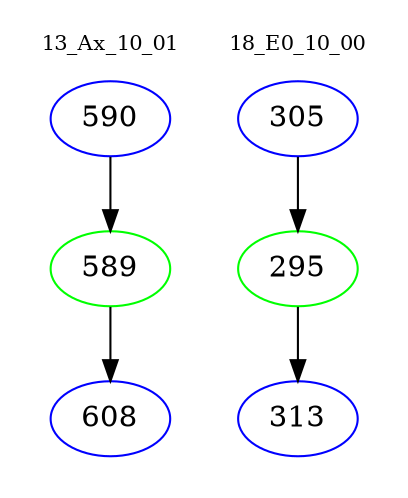 digraph{
subgraph cluster_0 {
color = white
label = "13_Ax_10_01";
fontsize=10;
T0_590 [label="590", color="blue"]
T0_590 -> T0_589 [color="black"]
T0_589 [label="589", color="green"]
T0_589 -> T0_608 [color="black"]
T0_608 [label="608", color="blue"]
}
subgraph cluster_1 {
color = white
label = "18_E0_10_00";
fontsize=10;
T1_305 [label="305", color="blue"]
T1_305 -> T1_295 [color="black"]
T1_295 [label="295", color="green"]
T1_295 -> T1_313 [color="black"]
T1_313 [label="313", color="blue"]
}
}
